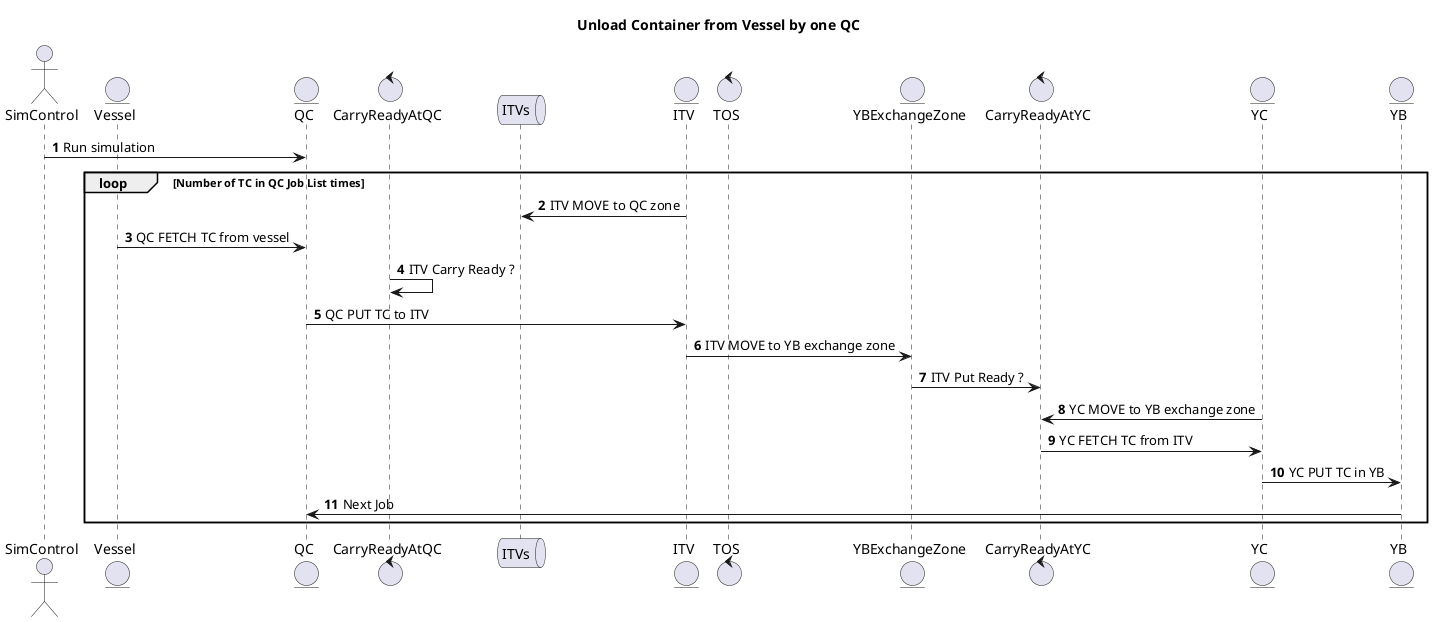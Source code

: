 @startuml
title Unload Container from Vessel by one QC
autonumber
' participant Participant as Foo
' actor       Actor       as Foo1
' boundary    Boundary    as Foo2
' control     Control     as Foo3
' entity      Entity      as Foo4
' database    Database    as Foo5
' collections Collections as Foo6
' queue       Queue       as Foo7
actor SimControl
entity Vessel as VS
entity QC
control CarryReadyAtQC
queue ITVs
entity ITV
control TOS
entity YBExchangeZone as YBEx
control CarryReadyAtYC
entity YC
entity YB
SimControl -> QC : Run simulation
loop Number of TC in QC Job List times
    ITV -> ITVs : ITV MOVE to QC zone
    VS -> QC : QC FETCH TC from vessel
    CarryReadyAtQC -> CarryReadyAtQC : ITV Carry Ready ?
    QC -> ITV : QC PUT TC to ITV
    ITV -> YBEx : ITV MOVE to YB exchange zone
    YBEx -> CarryReadyAtYC : ITV Put Ready ?
    YC -> CarryReadyAtYC : YC MOVE to YB exchange zone 
    CarryReadyAtYC -> YC : YC FETCH TC from ITV
    YC -> YB : YC PUT TC in YB
    YB -> QC : Next Job
end

@enduml